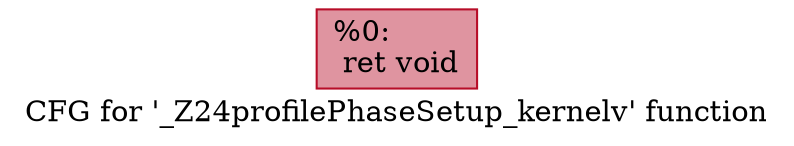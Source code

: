 digraph "CFG for '_Z24profilePhaseSetup_kernelv' function" {
	label="CFG for '_Z24profilePhaseSetup_kernelv' function";

	Node0x55261f0 [shape=record,color="#b70d28ff", style=filled, fillcolor="#b70d2870",label="{%0:\l  ret void\l}"];
}
